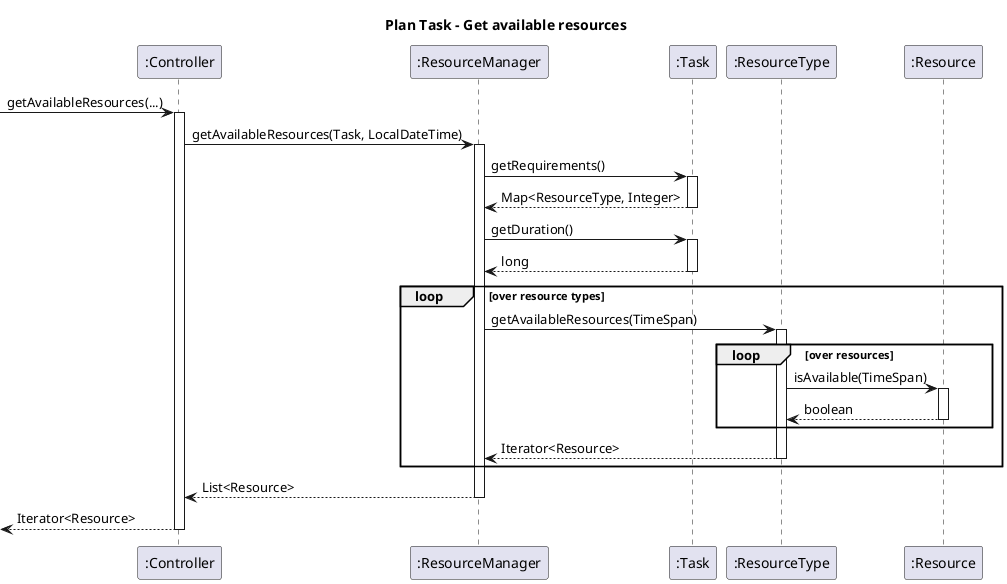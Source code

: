 @startuml

title "Plan Task - Get available resources"

-> ":Controller": getAvailableResources(...)
activate ":Controller"

":Controller" -> ":ResourceManager": getAvailableResources(Task, LocalDateTime)
activate ":ResourceManager"


":ResourceManager" -> ":Task": getRequirements()
activate ":Task"
":Task" --> ":ResourceManager": Map<ResourceType, Integer>
deactivate ":Task"

":ResourceManager" -> ":Task": getDuration()
activate ":Task"
":Task" --> ":ResourceManager": long
deactivate ":Task"

loop over resource types

    ":ResourceManager" -> ":ResourceType": getAvailableResources(TimeSpan)
    activate ":ResourceType"

    loop over resources

        ":ResourceType" -> ":Resource": isAvailable(TimeSpan)
        activate ":Resource"

        ":Resource" --> ":ResourceType": boolean
        deactivate ":Resource"

    end

    ":ResourceType" --> ":ResourceManager": Iterator<Resource>
    deactivate ":ResourceType"

end


":ResourceManager" --> ":Controller": List<Resource>
deactivate ":ResourceManager"

<-- ":Controller": Iterator<Resource>
deactivate ":Controller"

@enduml
